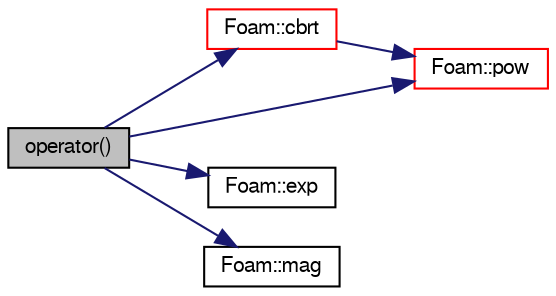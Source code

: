 digraph "operator()"
{
  bgcolor="transparent";
  edge [fontname="FreeSans",fontsize="10",labelfontname="FreeSans",labelfontsize="10"];
  node [fontname="FreeSans",fontsize="10",shape=record];
  rankdir="LR";
  Node1 [label="operator()",height=0.2,width=0.4,color="black", fillcolor="grey75", style="filled" fontcolor="black"];
  Node1 -> Node2 [color="midnightblue",fontsize="10",style="solid",fontname="FreeSans"];
  Node2 [label="Foam::cbrt",height=0.2,width=0.4,color="red",URL="$a10237.html#aca0b7feea326c0e1e9e04078a319d019"];
  Node2 -> Node3 [color="midnightblue",fontsize="10",style="solid",fontname="FreeSans"];
  Node3 [label="Foam::pow",height=0.2,width=0.4,color="red",URL="$a10237.html#a7500c8e9d27a442adc75e287de074c7c"];
  Node1 -> Node4 [color="midnightblue",fontsize="10",style="solid",fontname="FreeSans"];
  Node4 [label="Foam::exp",height=0.2,width=0.4,color="black",URL="$a10237.html#a12bca6c677fcf0977532179c3cb9bb89"];
  Node1 -> Node5 [color="midnightblue",fontsize="10",style="solid",fontname="FreeSans"];
  Node5 [label="Foam::mag",height=0.2,width=0.4,color="black",URL="$a10237.html#a929da2a3fdcf3dacbbe0487d3a330dae"];
  Node1 -> Node3 [color="midnightblue",fontsize="10",style="solid",fontname="FreeSans"];
}
